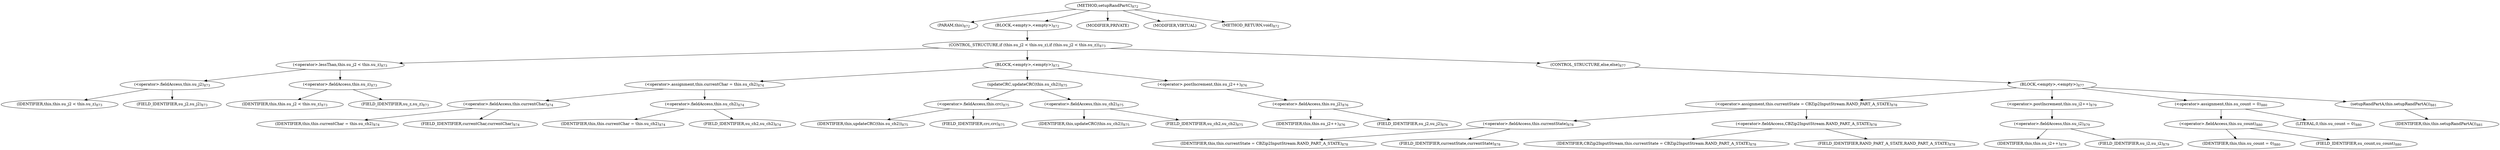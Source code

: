 digraph "setupRandPartC" {  
"3137" [label = <(METHOD,setupRandPartC)<SUB>872</SUB>> ]
"222" [label = <(PARAM,this)<SUB>872</SUB>> ]
"3138" [label = <(BLOCK,&lt;empty&gt;,&lt;empty&gt;)<SUB>872</SUB>> ]
"3139" [label = <(CONTROL_STRUCTURE,if (this.su_j2 &lt; this.su_z),if (this.su_j2 &lt; this.su_z))<SUB>873</SUB>> ]
"3140" [label = <(&lt;operator&gt;.lessThan,this.su_j2 &lt; this.su_z)<SUB>873</SUB>> ]
"3141" [label = <(&lt;operator&gt;.fieldAccess,this.su_j2)<SUB>873</SUB>> ]
"221" [label = <(IDENTIFIER,this,this.su_j2 &lt; this.su_z)<SUB>873</SUB>> ]
"3142" [label = <(FIELD_IDENTIFIER,su_j2,su_j2)<SUB>873</SUB>> ]
"3143" [label = <(&lt;operator&gt;.fieldAccess,this.su_z)<SUB>873</SUB>> ]
"223" [label = <(IDENTIFIER,this,this.su_j2 &lt; this.su_z)<SUB>873</SUB>> ]
"3144" [label = <(FIELD_IDENTIFIER,su_z,su_z)<SUB>873</SUB>> ]
"3145" [label = <(BLOCK,&lt;empty&gt;,&lt;empty&gt;)<SUB>873</SUB>> ]
"3146" [label = <(&lt;operator&gt;.assignment,this.currentChar = this.su_ch2)<SUB>874</SUB>> ]
"3147" [label = <(&lt;operator&gt;.fieldAccess,this.currentChar)<SUB>874</SUB>> ]
"224" [label = <(IDENTIFIER,this,this.currentChar = this.su_ch2)<SUB>874</SUB>> ]
"3148" [label = <(FIELD_IDENTIFIER,currentChar,currentChar)<SUB>874</SUB>> ]
"3149" [label = <(&lt;operator&gt;.fieldAccess,this.su_ch2)<SUB>874</SUB>> ]
"225" [label = <(IDENTIFIER,this,this.currentChar = this.su_ch2)<SUB>874</SUB>> ]
"3150" [label = <(FIELD_IDENTIFIER,su_ch2,su_ch2)<SUB>874</SUB>> ]
"3151" [label = <(updateCRC,updateCRC(this.su_ch2))<SUB>875</SUB>> ]
"3152" [label = <(&lt;operator&gt;.fieldAccess,this.crc)<SUB>875</SUB>> ]
"227" [label = <(IDENTIFIER,this,updateCRC(this.su_ch2))<SUB>875</SUB>> ]
"3153" [label = <(FIELD_IDENTIFIER,crc,crc)<SUB>875</SUB>> ]
"3154" [label = <(&lt;operator&gt;.fieldAccess,this.su_ch2)<SUB>875</SUB>> ]
"226" [label = <(IDENTIFIER,this,updateCRC(this.su_ch2))<SUB>875</SUB>> ]
"3155" [label = <(FIELD_IDENTIFIER,su_ch2,su_ch2)<SUB>875</SUB>> ]
"3156" [label = <(&lt;operator&gt;.postIncrement,this.su_j2++)<SUB>876</SUB>> ]
"3157" [label = <(&lt;operator&gt;.fieldAccess,this.su_j2)<SUB>876</SUB>> ]
"228" [label = <(IDENTIFIER,this,this.su_j2++)<SUB>876</SUB>> ]
"3158" [label = <(FIELD_IDENTIFIER,su_j2,su_j2)<SUB>876</SUB>> ]
"3159" [label = <(CONTROL_STRUCTURE,else,else)<SUB>877</SUB>> ]
"3160" [label = <(BLOCK,&lt;empty&gt;,&lt;empty&gt;)<SUB>877</SUB>> ]
"3161" [label = <(&lt;operator&gt;.assignment,this.currentState = CBZip2InputStream.RAND_PART_A_STATE)<SUB>878</SUB>> ]
"3162" [label = <(&lt;operator&gt;.fieldAccess,this.currentState)<SUB>878</SUB>> ]
"229" [label = <(IDENTIFIER,this,this.currentState = CBZip2InputStream.RAND_PART_A_STATE)<SUB>878</SUB>> ]
"3163" [label = <(FIELD_IDENTIFIER,currentState,currentState)<SUB>878</SUB>> ]
"3164" [label = <(&lt;operator&gt;.fieldAccess,CBZip2InputStream.RAND_PART_A_STATE)<SUB>878</SUB>> ]
"3165" [label = <(IDENTIFIER,CBZip2InputStream,this.currentState = CBZip2InputStream.RAND_PART_A_STATE)<SUB>878</SUB>> ]
"3166" [label = <(FIELD_IDENTIFIER,RAND_PART_A_STATE,RAND_PART_A_STATE)<SUB>878</SUB>> ]
"3167" [label = <(&lt;operator&gt;.postIncrement,this.su_i2++)<SUB>879</SUB>> ]
"3168" [label = <(&lt;operator&gt;.fieldAccess,this.su_i2)<SUB>879</SUB>> ]
"230" [label = <(IDENTIFIER,this,this.su_i2++)<SUB>879</SUB>> ]
"3169" [label = <(FIELD_IDENTIFIER,su_i2,su_i2)<SUB>879</SUB>> ]
"3170" [label = <(&lt;operator&gt;.assignment,this.su_count = 0)<SUB>880</SUB>> ]
"3171" [label = <(&lt;operator&gt;.fieldAccess,this.su_count)<SUB>880</SUB>> ]
"231" [label = <(IDENTIFIER,this,this.su_count = 0)<SUB>880</SUB>> ]
"3172" [label = <(FIELD_IDENTIFIER,su_count,su_count)<SUB>880</SUB>> ]
"3173" [label = <(LITERAL,0,this.su_count = 0)<SUB>880</SUB>> ]
"3174" [label = <(setupRandPartA,this.setupRandPartA())<SUB>881</SUB>> ]
"232" [label = <(IDENTIFIER,this,this.setupRandPartA())<SUB>881</SUB>> ]
"3175" [label = <(MODIFIER,PRIVATE)> ]
"3176" [label = <(MODIFIER,VIRTUAL)> ]
"3177" [label = <(METHOD_RETURN,void)<SUB>872</SUB>> ]
  "3137" -> "222" 
  "3137" -> "3138" 
  "3137" -> "3175" 
  "3137" -> "3176" 
  "3137" -> "3177" 
  "3138" -> "3139" 
  "3139" -> "3140" 
  "3139" -> "3145" 
  "3139" -> "3159" 
  "3140" -> "3141" 
  "3140" -> "3143" 
  "3141" -> "221" 
  "3141" -> "3142" 
  "3143" -> "223" 
  "3143" -> "3144" 
  "3145" -> "3146" 
  "3145" -> "3151" 
  "3145" -> "3156" 
  "3146" -> "3147" 
  "3146" -> "3149" 
  "3147" -> "224" 
  "3147" -> "3148" 
  "3149" -> "225" 
  "3149" -> "3150" 
  "3151" -> "3152" 
  "3151" -> "3154" 
  "3152" -> "227" 
  "3152" -> "3153" 
  "3154" -> "226" 
  "3154" -> "3155" 
  "3156" -> "3157" 
  "3157" -> "228" 
  "3157" -> "3158" 
  "3159" -> "3160" 
  "3160" -> "3161" 
  "3160" -> "3167" 
  "3160" -> "3170" 
  "3160" -> "3174" 
  "3161" -> "3162" 
  "3161" -> "3164" 
  "3162" -> "229" 
  "3162" -> "3163" 
  "3164" -> "3165" 
  "3164" -> "3166" 
  "3167" -> "3168" 
  "3168" -> "230" 
  "3168" -> "3169" 
  "3170" -> "3171" 
  "3170" -> "3173" 
  "3171" -> "231" 
  "3171" -> "3172" 
  "3174" -> "232" 
}
